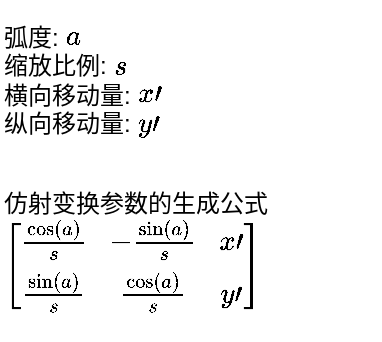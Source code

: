 <mxfile version="13.6.2" type="device"><diagram id="y1NOrLXgIoUzWNch6chy" name="Page-1"><mxGraphModel dx="1102" dy="783" grid="1" gridSize="10" guides="1" tooltips="1" connect="1" arrows="1" fold="1" page="1" pageScale="1" pageWidth="827" pageHeight="1169" math="1" shadow="0"><root><mxCell id="0"/><mxCell id="1" parent="0"/><mxCell id="Xn5lH65FC8bkdIOrJika-2" value="弧度: `a`&lt;br&gt;缩放比例: `s`&lt;br&gt;横向移动量: `x'`&lt;br&gt;纵向移动量: `y'`" style="text;html=1;strokeColor=none;fillColor=none;align=left;verticalAlign=middle;whiteSpace=wrap;rounded=0;" vertex="1" parent="1"><mxGeometry x="110" y="120" width="150" height="80" as="geometry"/></mxCell><mxCell id="Xn5lH65FC8bkdIOrJika-3" value="仿射变换参数的生成公式&lt;br&gt;`[[cos(a)/s, -sin(a)/s, x'], [sin(a)/s, cos(a)/s, y']]`" style="text;html=1;strokeColor=none;fillColor=none;align=left;verticalAlign=middle;whiteSpace=wrap;rounded=0;" vertex="1" parent="1"><mxGeometry x="110" y="200" width="190" height="90" as="geometry"/></mxCell></root></mxGraphModel></diagram></mxfile>